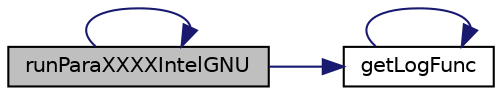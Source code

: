 digraph "runParaXXXXIntelGNU"
{
 // LATEX_PDF_SIZE
  edge [fontname="Helvetica",fontsize="10",labelfontname="Helvetica",labelfontsize="10"];
  node [fontname="Helvetica",fontsize="10",shape=record];
  rankdir="LR";
  Node1 [label="runParaXXXXIntelGNU",height=0.2,width=0.4,color="black", fillcolor="grey75", style="filled", fontcolor="black",tooltip=" "];
  Node1 -> Node2 [color="midnightblue",fontsize="10",style="solid",fontname="Helvetica"];
  Node2 [label="getLogFunc",height=0.2,width=0.4,color="black", fillcolor="white", style="filled",URL="$ParaMonte_0drunParaXXXX_8inc_8f90.html#aa46a9a46945754357744d10556fef9e3",tooltip=" "];
  Node2 -> Node2 [color="midnightblue",fontsize="10",style="solid",fontname="Helvetica"];
  Node1 -> Node1 [color="midnightblue",fontsize="10",style="solid",fontname="Helvetica"];
}

